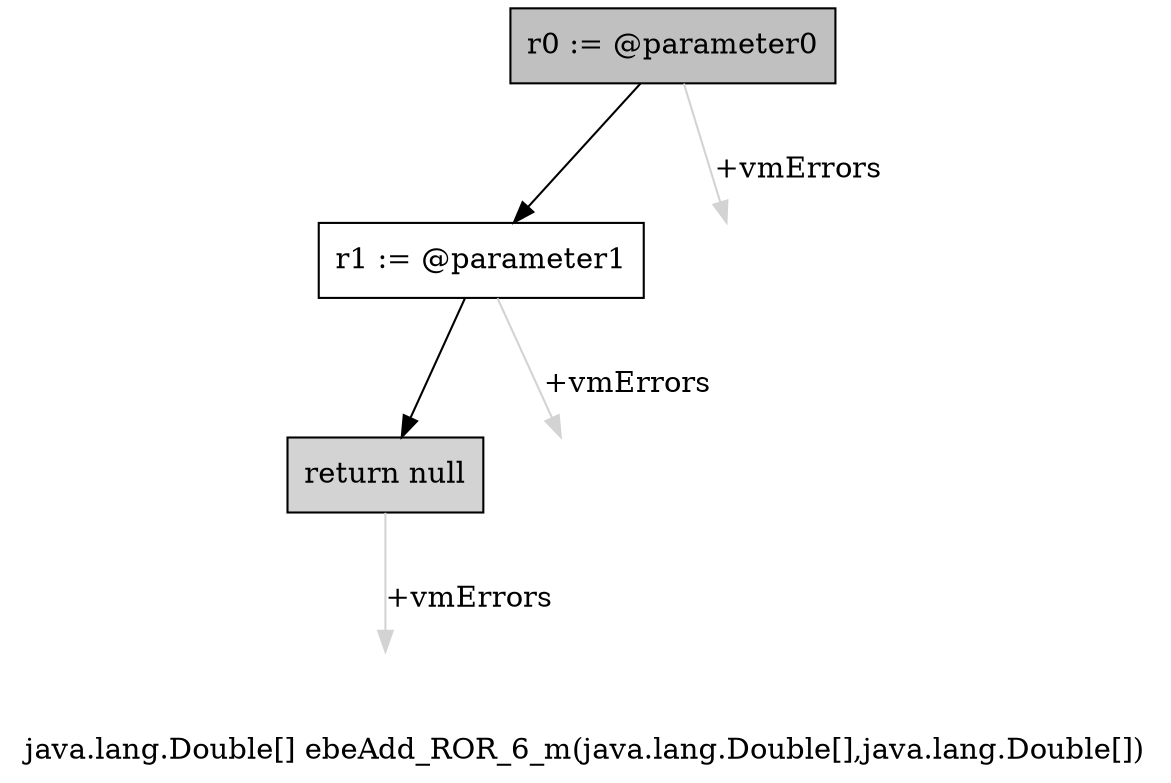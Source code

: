 digraph "java.lang.Double[] ebeAdd_ROR_6_m(java.lang.Double[],java.lang.Double[])" {
    label="java.lang.Double[] ebeAdd_ROR_6_m(java.lang.Double[],java.lang.Double[])";
    node [shape=box];
    "0" [style=filled,fillcolor=gray,label="r0 := @parameter0",];
    "1" [label="r1 := @parameter1",];
    "0"->"1" [color=black,];
    "3" [style=invis,label="Esc",];
    "0"->"3" [color=lightgray,label="\l+vmErrors",];
    "2" [style=filled,fillcolor=lightgray,label="return null",];
    "1"->"2" [color=black,];
    "4" [style=invis,label="Esc",];
    "1"->"4" [color=lightgray,label="\l+vmErrors",];
    "5" [style=invis,label="Esc",];
    "2"->"5" [color=lightgray,label="\l+vmErrors",];
}
